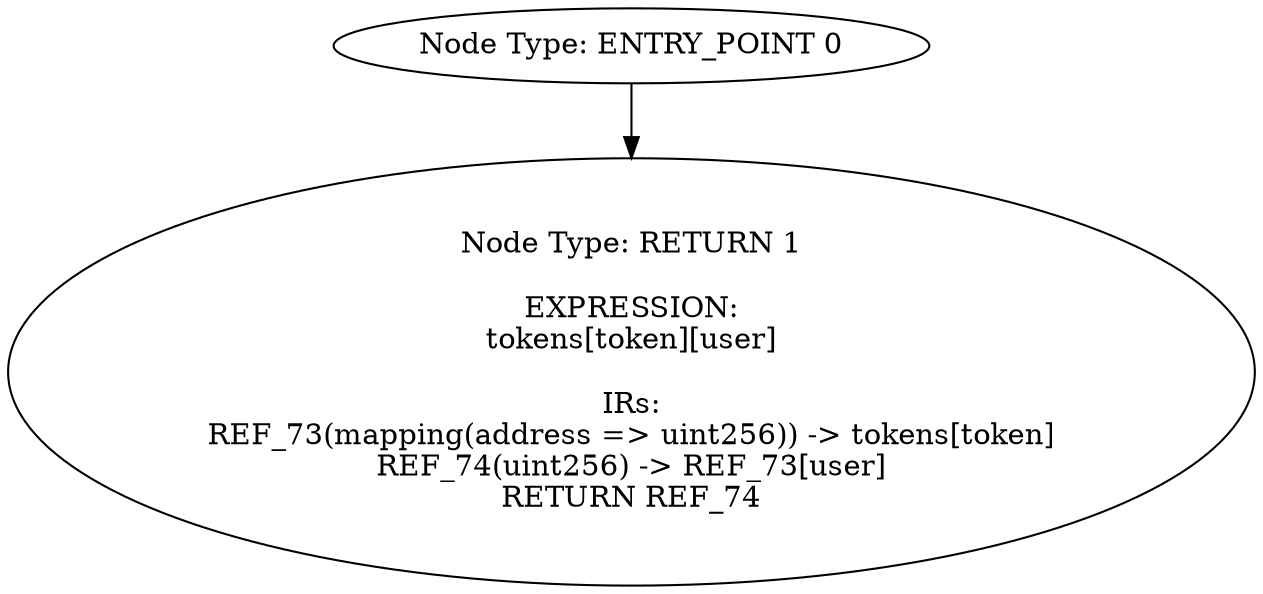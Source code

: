 digraph{
0[label="Node Type: ENTRY_POINT 0
"];
0->1;
1[label="Node Type: RETURN 1

EXPRESSION:
tokens[token][user]

IRs:
REF_73(mapping(address => uint256)) -> tokens[token]
REF_74(uint256) -> REF_73[user]
RETURN REF_74"];
}
